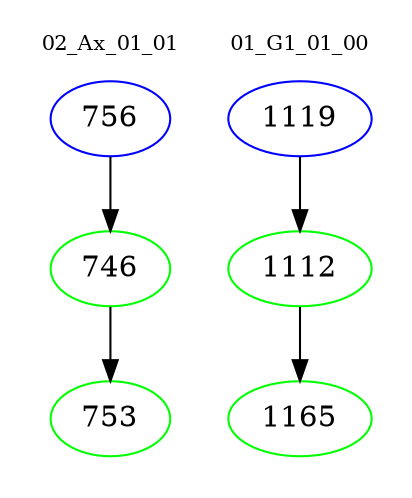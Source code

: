 digraph{
subgraph cluster_0 {
color = white
label = "02_Ax_01_01";
fontsize=10;
T0_756 [label="756", color="blue"]
T0_756 -> T0_746 [color="black"]
T0_746 [label="746", color="green"]
T0_746 -> T0_753 [color="black"]
T0_753 [label="753", color="green"]
}
subgraph cluster_1 {
color = white
label = "01_G1_01_00";
fontsize=10;
T1_1119 [label="1119", color="blue"]
T1_1119 -> T1_1112 [color="black"]
T1_1112 [label="1112", color="green"]
T1_1112 -> T1_1165 [color="black"]
T1_1165 [label="1165", color="green"]
}
}
